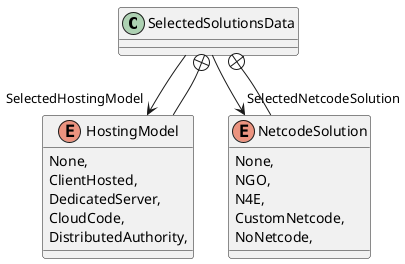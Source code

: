 @startuml
class SelectedSolutionsData {
}
enum HostingModel {
    None,
    ClientHosted,
    DedicatedServer,
    CloudCode,
    DistributedAuthority,
}
enum NetcodeSolution {
    None,
    NGO,
    N4E,
    CustomNetcode,
    NoNetcode,
}
SelectedSolutionsData --> "SelectedHostingModel" HostingModel
SelectedSolutionsData --> "SelectedNetcodeSolution" NetcodeSolution
SelectedSolutionsData +-- HostingModel
SelectedSolutionsData +-- NetcodeSolution
@enduml
